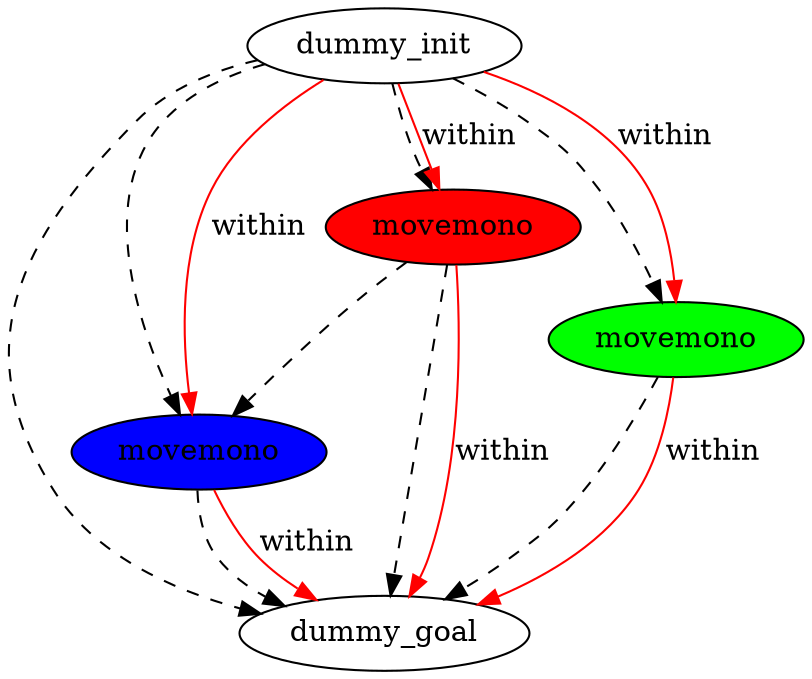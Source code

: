 digraph {
	"1727d487-ef8d-f74d-d9a7-4d36581aa085" [label=dummy_init fillcolor=white style=filled]
	"26fa1827-a674-5a3f-4ab0-47e0a8568d84" [label=dummy_goal fillcolor=white style=filled]
	"c96ec149-1355-0472-e65f-5c59913406a4" [label=movemono fillcolor=blue style=filled]
	"462f9d6e-4119-8320-0e75-7409324d9c77" [label=movemono fillcolor=red style=filled]
	"12590735-2c2a-7a45-7247-be4a21d5663b" [label=movemono fillcolor=green style=filled]
	"1727d487-ef8d-f74d-d9a7-4d36581aa085" -> "462f9d6e-4119-8320-0e75-7409324d9c77" [color=black style=dashed]
	"462f9d6e-4119-8320-0e75-7409324d9c77" -> "26fa1827-a674-5a3f-4ab0-47e0a8568d84" [color=black style=dashed]
	"12590735-2c2a-7a45-7247-be4a21d5663b" -> "26fa1827-a674-5a3f-4ab0-47e0a8568d84" [color=black style=dashed]
	"c96ec149-1355-0472-e65f-5c59913406a4" -> "26fa1827-a674-5a3f-4ab0-47e0a8568d84" [color=black style=dashed]
	"462f9d6e-4119-8320-0e75-7409324d9c77" -> "c96ec149-1355-0472-e65f-5c59913406a4" [color=black style=dashed]
	"1727d487-ef8d-f74d-d9a7-4d36581aa085" -> "26fa1827-a674-5a3f-4ab0-47e0a8568d84" [color=black style=dashed]
	"1727d487-ef8d-f74d-d9a7-4d36581aa085" -> "12590735-2c2a-7a45-7247-be4a21d5663b" [color=black style=dashed]
	"1727d487-ef8d-f74d-d9a7-4d36581aa085" -> "c96ec149-1355-0472-e65f-5c59913406a4" [color=black style=dashed]
	"462f9d6e-4119-8320-0e75-7409324d9c77" -> "26fa1827-a674-5a3f-4ab0-47e0a8568d84" [label=within color=red]
	"1727d487-ef8d-f74d-d9a7-4d36581aa085" -> "c96ec149-1355-0472-e65f-5c59913406a4" [label=within color=red]
	"1727d487-ef8d-f74d-d9a7-4d36581aa085" -> "12590735-2c2a-7a45-7247-be4a21d5663b" [label=within color=red]
	"c96ec149-1355-0472-e65f-5c59913406a4" -> "26fa1827-a674-5a3f-4ab0-47e0a8568d84" [label=within color=red]
	"12590735-2c2a-7a45-7247-be4a21d5663b" -> "26fa1827-a674-5a3f-4ab0-47e0a8568d84" [label=within color=red]
	"1727d487-ef8d-f74d-d9a7-4d36581aa085" -> "462f9d6e-4119-8320-0e75-7409324d9c77" [label=within color=red]
}
